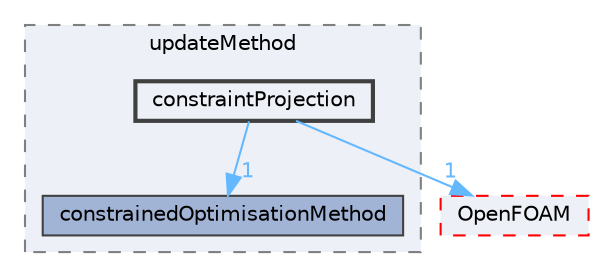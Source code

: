digraph "src/optimisation/adjointOptimisation/adjoint/optimisation/updateMethod/constraintProjection"
{
 // LATEX_PDF_SIZE
  bgcolor="transparent";
  edge [fontname=Helvetica,fontsize=10,labelfontname=Helvetica,labelfontsize=10];
  node [fontname=Helvetica,fontsize=10,shape=box,height=0.2,width=0.4];
  compound=true
  subgraph clusterdir_442e213e33281933d117f57865442da6 {
    graph [ bgcolor="#edf0f7", pencolor="grey50", label="updateMethod", fontname=Helvetica,fontsize=10 style="filled,dashed", URL="dir_442e213e33281933d117f57865442da6.html",tooltip=""]
  dir_453be7ec68cc3d6cd46716a004e5a107 [label="constrainedOptimisationMethod", fillcolor="#a2b4d6", color="grey25", style="filled", URL="dir_453be7ec68cc3d6cd46716a004e5a107.html",tooltip=""];
  dir_7173ad858e9d6068ccdb1bb595ee0e55 [label="constraintProjection", fillcolor="#edf0f7", color="grey25", style="filled,bold", URL="dir_7173ad858e9d6068ccdb1bb595ee0e55.html",tooltip=""];
  }
  dir_c5473ff19b20e6ec4dfe5c310b3778a8 [label="OpenFOAM", fillcolor="#edf0f7", color="red", style="filled,dashed", URL="dir_c5473ff19b20e6ec4dfe5c310b3778a8.html",tooltip=""];
  dir_7173ad858e9d6068ccdb1bb595ee0e55->dir_453be7ec68cc3d6cd46716a004e5a107 [headlabel="1", labeldistance=1.5 headhref="dir_000659_000647.html" href="dir_000659_000647.html" color="steelblue1" fontcolor="steelblue1"];
  dir_7173ad858e9d6068ccdb1bb595ee0e55->dir_c5473ff19b20e6ec4dfe5c310b3778a8 [headlabel="1", labeldistance=1.5 headhref="dir_000659_002695.html" href="dir_000659_002695.html" color="steelblue1" fontcolor="steelblue1"];
}
